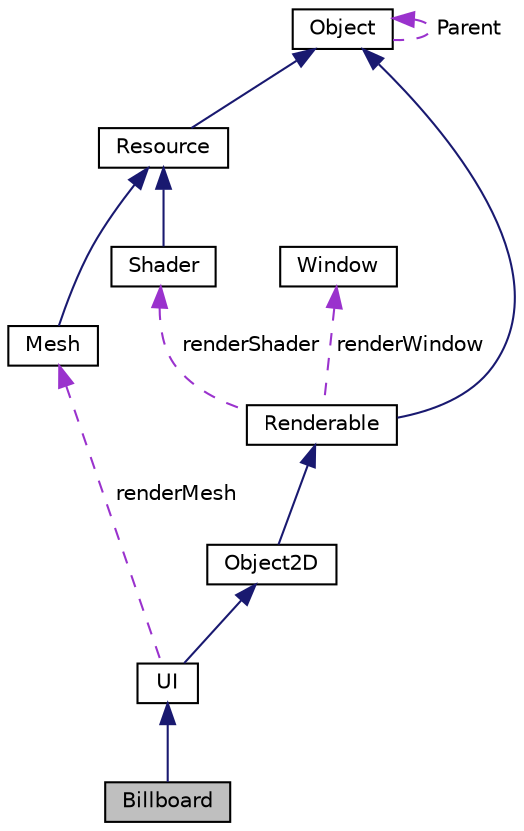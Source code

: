 digraph "Billboard"
{
  edge [fontname="Helvetica",fontsize="10",labelfontname="Helvetica",labelfontsize="10"];
  node [fontname="Helvetica",fontsize="10",shape=record];
  Node1 [label="Billboard",height=0.2,width=0.4,color="black", fillcolor="grey75", style="filled", fontcolor="black"];
  Node2 -> Node1 [dir="back",color="midnightblue",fontsize="10",style="solid",fontname="Helvetica"];
  Node2 [label="UI",height=0.2,width=0.4,color="black", fillcolor="white", style="filled",URL="$class_u_i.html"];
  Node3 -> Node2 [dir="back",color="midnightblue",fontsize="10",style="solid",fontname="Helvetica"];
  Node3 [label="Object2D",height=0.2,width=0.4,color="black", fillcolor="white", style="filled",URL="$class_object2_d.html"];
  Node4 -> Node3 [dir="back",color="midnightblue",fontsize="10",style="solid",fontname="Helvetica"];
  Node4 [label="Renderable",height=0.2,width=0.4,color="black", fillcolor="white", style="filled",URL="$class_renderable.html"];
  Node5 -> Node4 [dir="back",color="midnightblue",fontsize="10",style="solid",fontname="Helvetica"];
  Node5 [label="Object",height=0.2,width=0.4,color="black", fillcolor="white", style="filled",URL="$class_object.html"];
  Node5 -> Node5 [dir="back",color="darkorchid3",fontsize="10",style="dashed",label=" Parent" ,fontname="Helvetica"];
  Node6 -> Node4 [dir="back",color="darkorchid3",fontsize="10",style="dashed",label=" renderShader" ,fontname="Helvetica"];
  Node6 [label="Shader",height=0.2,width=0.4,color="black", fillcolor="white", style="filled",URL="$class_shader.html"];
  Node7 -> Node6 [dir="back",color="midnightblue",fontsize="10",style="solid",fontname="Helvetica"];
  Node7 [label="Resource",height=0.2,width=0.4,color="black", fillcolor="white", style="filled",URL="$class_resource.html"];
  Node5 -> Node7 [dir="back",color="midnightblue",fontsize="10",style="solid",fontname="Helvetica"];
  Node8 -> Node4 [dir="back",color="darkorchid3",fontsize="10",style="dashed",label=" renderWindow" ,fontname="Helvetica"];
  Node8 [label="Window",height=0.2,width=0.4,color="black", fillcolor="white", style="filled",URL="$class_window.html"];
  Node9 -> Node2 [dir="back",color="darkorchid3",fontsize="10",style="dashed",label=" renderMesh" ,fontname="Helvetica"];
  Node9 [label="Mesh",height=0.2,width=0.4,color="black", fillcolor="white", style="filled",URL="$class_mesh.html"];
  Node7 -> Node9 [dir="back",color="midnightblue",fontsize="10",style="solid",fontname="Helvetica"];
}
